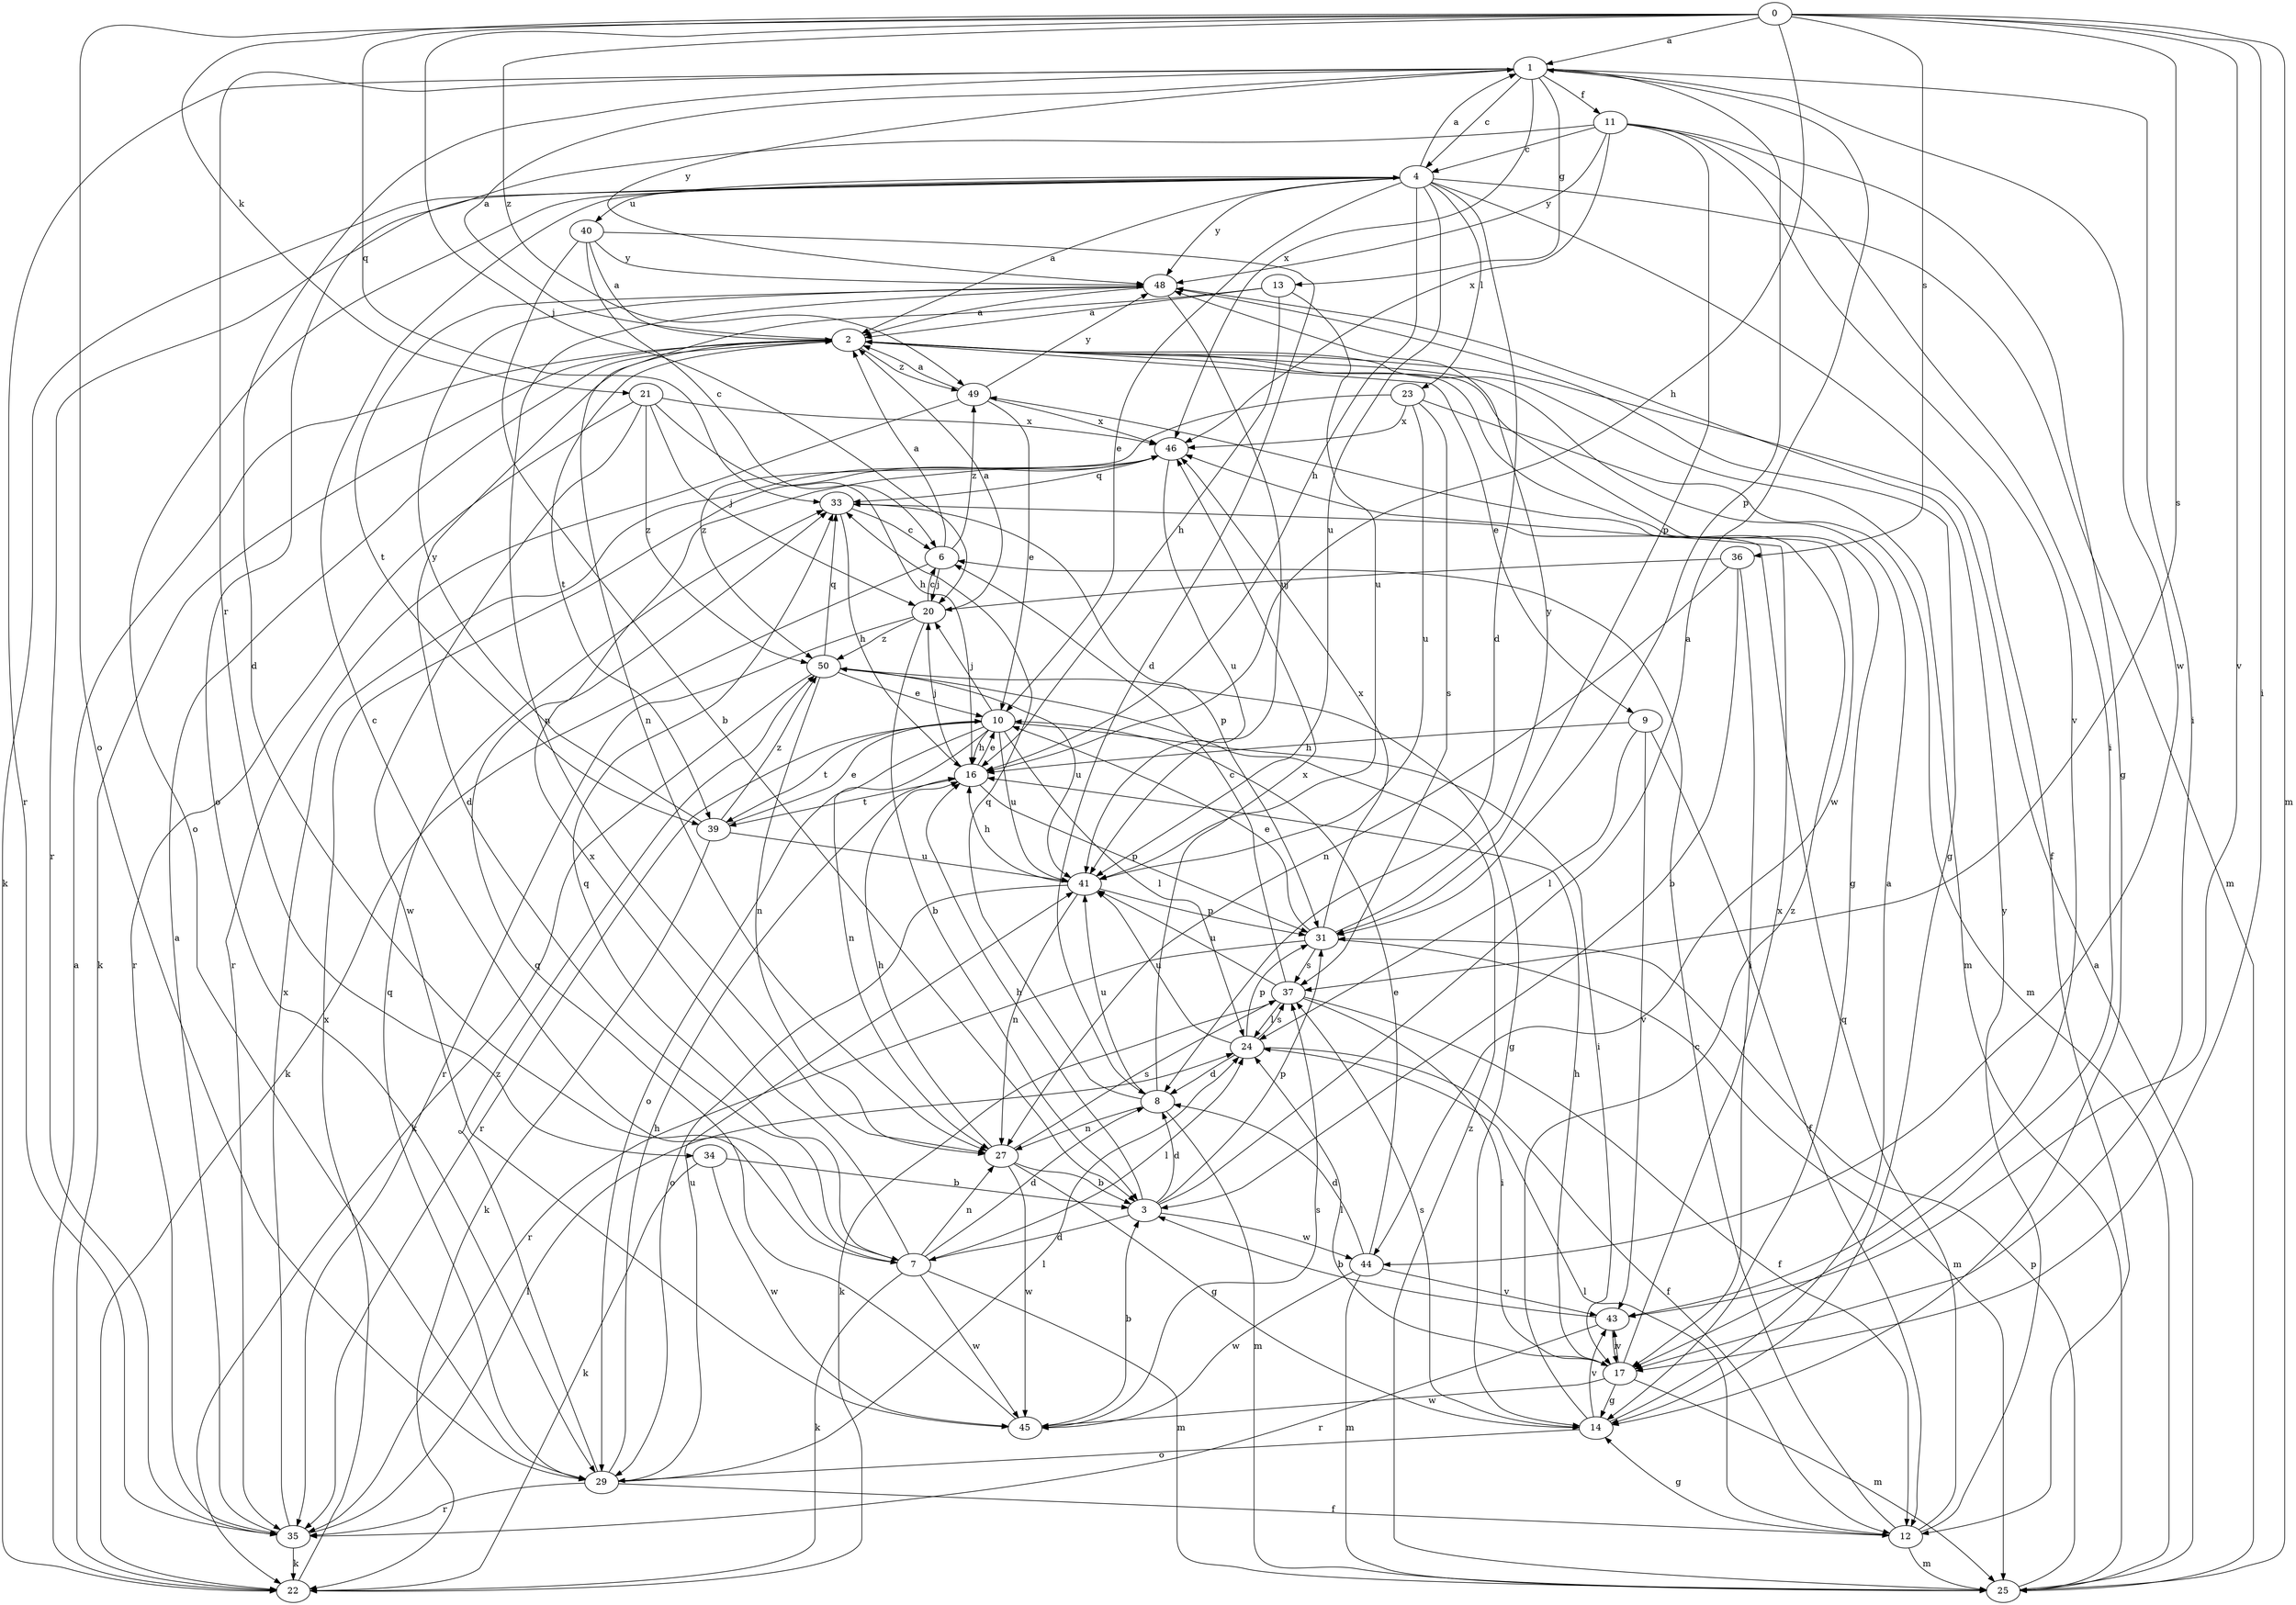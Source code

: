 strict digraph  {
0;
1;
2;
3;
4;
6;
7;
8;
9;
10;
11;
12;
13;
14;
16;
17;
20;
21;
22;
23;
24;
25;
27;
29;
31;
33;
34;
35;
36;
37;
39;
40;
41;
43;
44;
45;
46;
48;
49;
50;
0 -> 1  [label=a];
0 -> 16  [label=h];
0 -> 17  [label=i];
0 -> 20  [label=j];
0 -> 21  [label=k];
0 -> 25  [label=m];
0 -> 29  [label=o];
0 -> 33  [label=q];
0 -> 36  [label=s];
0 -> 37  [label=s];
0 -> 43  [label=v];
0 -> 49  [label=z];
1 -> 4  [label=c];
1 -> 7  [label=d];
1 -> 11  [label=f];
1 -> 13  [label=g];
1 -> 17  [label=i];
1 -> 31  [label=p];
1 -> 34  [label=r];
1 -> 35  [label=r];
1 -> 44  [label=w];
1 -> 46  [label=x];
1 -> 48  [label=y];
2 -> 1  [label=a];
2 -> 7  [label=d];
2 -> 9  [label=e];
2 -> 14  [label=g];
2 -> 22  [label=k];
2 -> 25  [label=m];
2 -> 39  [label=t];
2 -> 44  [label=w];
2 -> 49  [label=z];
3 -> 1  [label=a];
3 -> 7  [label=d];
3 -> 8  [label=d];
3 -> 16  [label=h];
3 -> 31  [label=p];
3 -> 44  [label=w];
4 -> 1  [label=a];
4 -> 2  [label=a];
4 -> 8  [label=d];
4 -> 10  [label=e];
4 -> 12  [label=f];
4 -> 16  [label=h];
4 -> 22  [label=k];
4 -> 23  [label=l];
4 -> 25  [label=m];
4 -> 29  [label=o];
4 -> 35  [label=r];
4 -> 40  [label=u];
4 -> 41  [label=u];
4 -> 48  [label=y];
6 -> 2  [label=a];
6 -> 20  [label=j];
6 -> 22  [label=k];
6 -> 49  [label=z];
7 -> 4  [label=c];
7 -> 8  [label=d];
7 -> 22  [label=k];
7 -> 24  [label=l];
7 -> 25  [label=m];
7 -> 27  [label=n];
7 -> 33  [label=q];
7 -> 45  [label=w];
7 -> 46  [label=x];
8 -> 25  [label=m];
8 -> 27  [label=n];
8 -> 33  [label=q];
8 -> 41  [label=u];
8 -> 46  [label=x];
9 -> 12  [label=f];
9 -> 16  [label=h];
9 -> 24  [label=l];
9 -> 43  [label=v];
10 -> 16  [label=h];
10 -> 17  [label=i];
10 -> 20  [label=j];
10 -> 24  [label=l];
10 -> 27  [label=n];
10 -> 29  [label=o];
10 -> 35  [label=r];
10 -> 39  [label=t];
10 -> 41  [label=u];
11 -> 4  [label=c];
11 -> 14  [label=g];
11 -> 17  [label=i];
11 -> 29  [label=o];
11 -> 31  [label=p];
11 -> 43  [label=v];
11 -> 46  [label=x];
11 -> 48  [label=y];
12 -> 6  [label=c];
12 -> 14  [label=g];
12 -> 24  [label=l];
12 -> 25  [label=m];
12 -> 33  [label=q];
12 -> 48  [label=y];
13 -> 2  [label=a];
13 -> 16  [label=h];
13 -> 27  [label=n];
13 -> 41  [label=u];
14 -> 2  [label=a];
14 -> 29  [label=o];
14 -> 37  [label=s];
14 -> 43  [label=v];
14 -> 49  [label=z];
16 -> 10  [label=e];
16 -> 20  [label=j];
16 -> 31  [label=p];
16 -> 39  [label=t];
17 -> 14  [label=g];
17 -> 16  [label=h];
17 -> 24  [label=l];
17 -> 25  [label=m];
17 -> 43  [label=v];
17 -> 45  [label=w];
17 -> 46  [label=x];
20 -> 2  [label=a];
20 -> 3  [label=b];
20 -> 6  [label=c];
20 -> 35  [label=r];
20 -> 50  [label=z];
21 -> 16  [label=h];
21 -> 20  [label=j];
21 -> 35  [label=r];
21 -> 45  [label=w];
21 -> 46  [label=x];
21 -> 50  [label=z];
22 -> 2  [label=a];
22 -> 46  [label=x];
23 -> 25  [label=m];
23 -> 37  [label=s];
23 -> 41  [label=u];
23 -> 46  [label=x];
23 -> 50  [label=z];
24 -> 8  [label=d];
24 -> 12  [label=f];
24 -> 31  [label=p];
24 -> 37  [label=s];
24 -> 41  [label=u];
25 -> 2  [label=a];
25 -> 31  [label=p];
25 -> 50  [label=z];
27 -> 3  [label=b];
27 -> 14  [label=g];
27 -> 16  [label=h];
27 -> 37  [label=s];
27 -> 45  [label=w];
29 -> 12  [label=f];
29 -> 16  [label=h];
29 -> 24  [label=l];
29 -> 33  [label=q];
29 -> 35  [label=r];
29 -> 41  [label=u];
29 -> 50  [label=z];
31 -> 10  [label=e];
31 -> 25  [label=m];
31 -> 35  [label=r];
31 -> 37  [label=s];
31 -> 46  [label=x];
31 -> 48  [label=y];
33 -> 6  [label=c];
33 -> 16  [label=h];
33 -> 31  [label=p];
34 -> 3  [label=b];
34 -> 22  [label=k];
34 -> 45  [label=w];
35 -> 2  [label=a];
35 -> 22  [label=k];
35 -> 24  [label=l];
35 -> 46  [label=x];
36 -> 3  [label=b];
36 -> 17  [label=i];
36 -> 20  [label=j];
36 -> 27  [label=n];
37 -> 6  [label=c];
37 -> 12  [label=f];
37 -> 17  [label=i];
37 -> 22  [label=k];
37 -> 24  [label=l];
37 -> 41  [label=u];
39 -> 10  [label=e];
39 -> 22  [label=k];
39 -> 41  [label=u];
39 -> 48  [label=y];
39 -> 50  [label=z];
40 -> 2  [label=a];
40 -> 3  [label=b];
40 -> 6  [label=c];
40 -> 8  [label=d];
40 -> 48  [label=y];
41 -> 16  [label=h];
41 -> 27  [label=n];
41 -> 29  [label=o];
41 -> 31  [label=p];
43 -> 3  [label=b];
43 -> 17  [label=i];
43 -> 35  [label=r];
44 -> 8  [label=d];
44 -> 10  [label=e];
44 -> 25  [label=m];
44 -> 43  [label=v];
44 -> 45  [label=w];
45 -> 3  [label=b];
45 -> 33  [label=q];
45 -> 37  [label=s];
46 -> 33  [label=q];
46 -> 41  [label=u];
48 -> 2  [label=a];
48 -> 14  [label=g];
48 -> 27  [label=n];
48 -> 39  [label=t];
48 -> 41  [label=u];
49 -> 2  [label=a];
49 -> 10  [label=e];
49 -> 35  [label=r];
49 -> 46  [label=x];
49 -> 48  [label=y];
50 -> 10  [label=e];
50 -> 14  [label=g];
50 -> 22  [label=k];
50 -> 27  [label=n];
50 -> 33  [label=q];
50 -> 41  [label=u];
}
